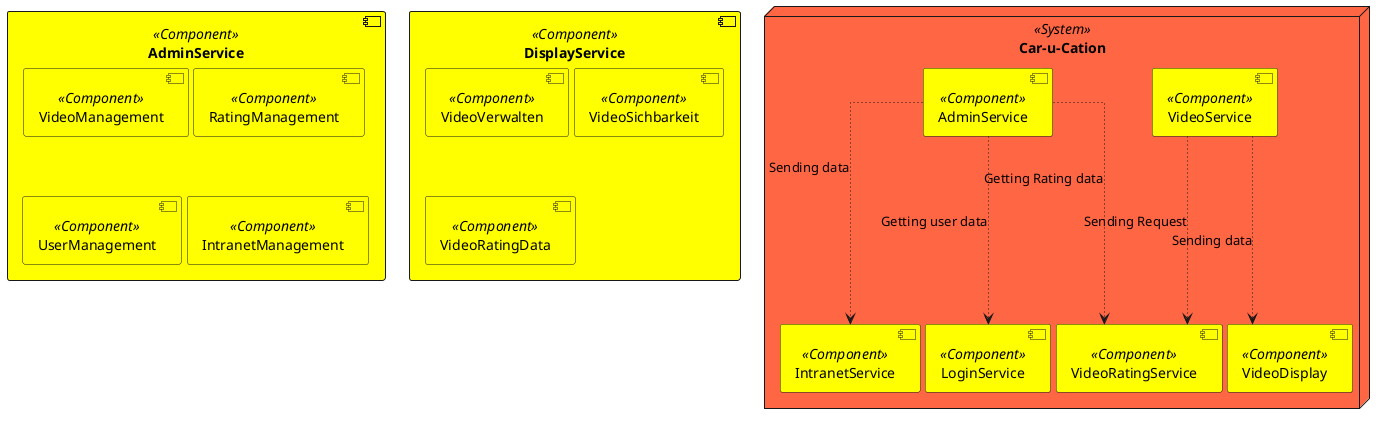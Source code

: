 @startuml CaruCation
skinparam linetype ortho
'left to right direction
skinparam nodesep 5


<style>
.System{
    BackGroundColor #ff6644
}
</style>

skinparam component {
    backgroundColor<<Component>> Yellow
}

node "Car-u-Cation" << System >> as c{
    [VideoService] <<Component>> as vs
    [VideoRatingService] <<Component>> as vrs
    [AdminService] <<Component>> as ad
    [LoginService] <<Component>> as ls
    [IntranetService] <<Component>> as is
    [VideoDisplay] <<Component>> as vd

    vs --[dotted]-> vrs: Sending Request
    ad --[dotted]-> vrs: Getting Rating data
    ad --[dotted]-> ls: Getting user data
    ad --[dotted]-> is: Sending data
    vs --[dotted]-> vd: Sending data
}

component "AdminService" <<Component>> as a {
    [VideoManagement]<<Component>>
    [RatingManagement]<<Component>>
    [UserManagement]<<Component>>
    [IntranetManagement]<<Component>>
}

component "DisplayService" <<Component>> as b {
    [VideoVerwalten]<<Component>>
    [VideoSichbarkeit]<<Component>>
    [VideoRatingData]<<Component>>
}


@enduml